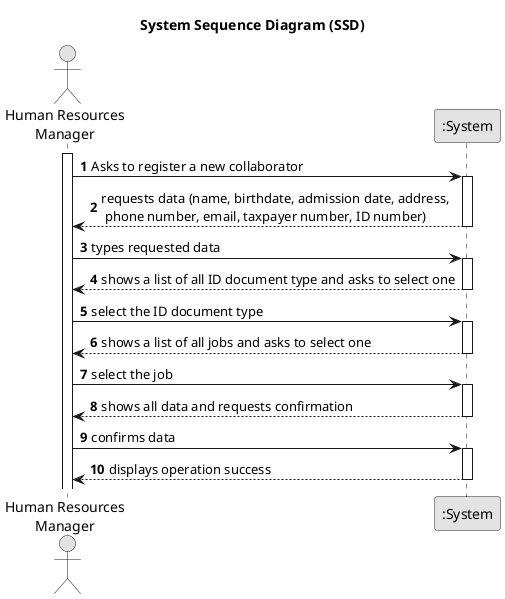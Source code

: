 @startuml
skinparam monochrome true
skinparam packageStyle rectangle
skinparam shadowing false

title System Sequence Diagram (SSD)

autonumber

actor "Human Resources\nManager" as HRM
participant ":System" as System

activate HRM

    HRM -> System : Asks to register a new collaborator
    activate System

        System --> HRM : requests data (name, birthdate, admission date, address,\n phone number, email, taxpayer number, ID number)
    deactivate System

    HRM -> System : types requested data

    activate System

        System --> HRM : shows a list of all ID document type and asks to select one
    deactivate System

     HRM -> System : select the ID document type
    activate System

        System --> HRM : shows a list of all jobs and asks to select one
    deactivate System

    HRM -> System : select the job
    activate System

        System --> HRM : shows all data and requests confirmation
    deactivate System

    HRM -> System : confirms data
    activate System

        System --> HRM : displays operation success
    deactivate System

@enduml